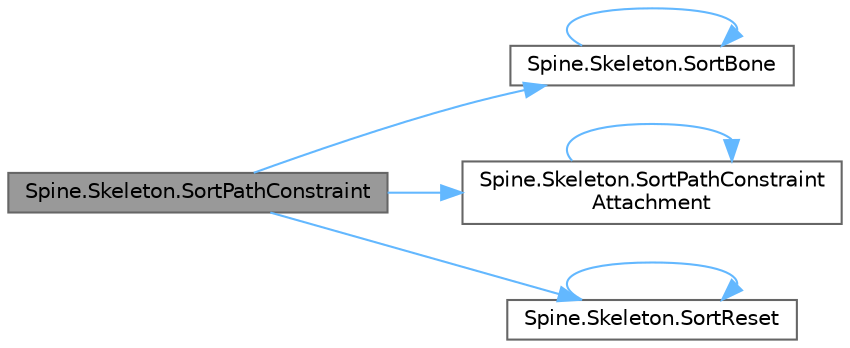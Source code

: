 digraph "Spine.Skeleton.SortPathConstraint"
{
 // LATEX_PDF_SIZE
  bgcolor="transparent";
  edge [fontname=Helvetica,fontsize=10,labelfontname=Helvetica,labelfontsize=10];
  node [fontname=Helvetica,fontsize=10,shape=box,height=0.2,width=0.4];
  rankdir="LR";
  Node1 [id="Node000001",label="Spine.Skeleton.SortPathConstraint",height=0.2,width=0.4,color="gray40", fillcolor="grey60", style="filled", fontcolor="black",tooltip=" "];
  Node1 -> Node2 [id="edge7_Node000001_Node000002",color="steelblue1",style="solid",tooltip=" "];
  Node2 [id="Node000002",label="Spine.Skeleton.SortBone",height=0.2,width=0.4,color="grey40", fillcolor="white", style="filled",URL="$class_spine_1_1_skeleton.html#a2503b8fb7b8cbd09613c2cecc26872c9",tooltip=" "];
  Node2 -> Node2 [id="edge8_Node000002_Node000002",color="steelblue1",style="solid",tooltip=" "];
  Node1 -> Node3 [id="edge9_Node000001_Node000003",color="steelblue1",style="solid",tooltip=" "];
  Node3 [id="Node000003",label="Spine.Skeleton.SortPathConstraint\lAttachment",height=0.2,width=0.4,color="grey40", fillcolor="white", style="filled",URL="$class_spine_1_1_skeleton.html#a366a20890acdc7073e0480c54ebb8d4a",tooltip=" "];
  Node3 -> Node3 [id="edge10_Node000003_Node000003",color="steelblue1",style="solid",tooltip=" "];
  Node1 -> Node4 [id="edge11_Node000001_Node000004",color="steelblue1",style="solid",tooltip=" "];
  Node4 [id="Node000004",label="Spine.Skeleton.SortReset",height=0.2,width=0.4,color="grey40", fillcolor="white", style="filled",URL="$class_spine_1_1_skeleton.html#a45738656ecb339511e9904ff3039e861",tooltip=" "];
  Node4 -> Node4 [id="edge12_Node000004_Node000004",color="steelblue1",style="solid",tooltip=" "];
}
